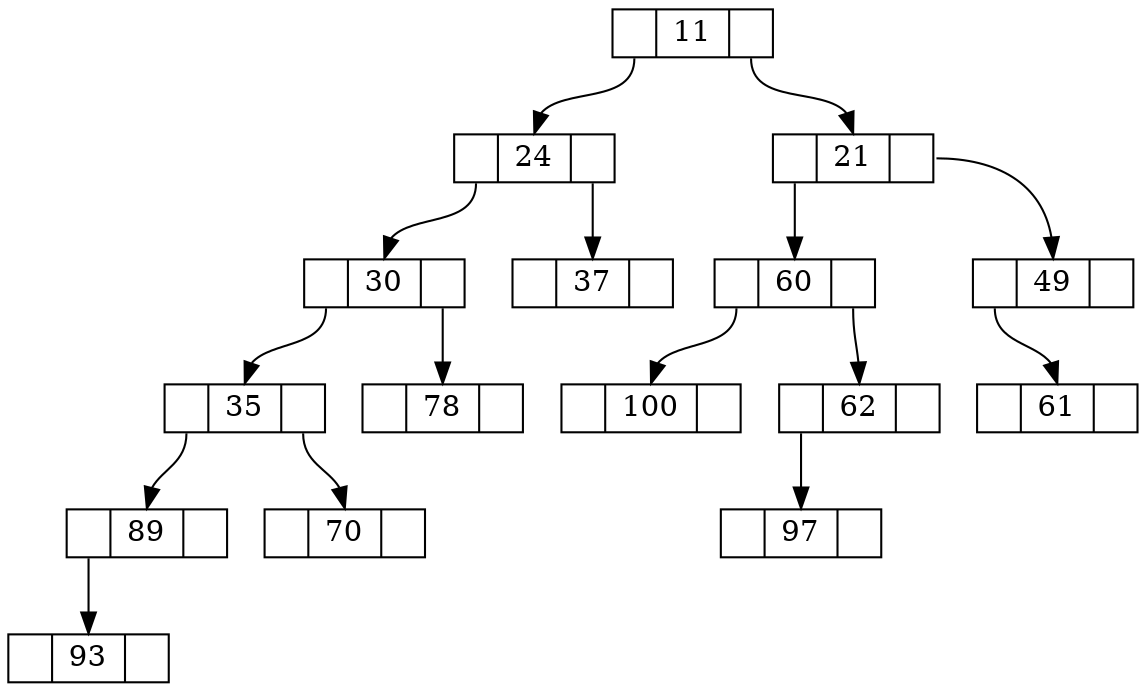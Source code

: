 digraph g1 {
	node [shape=record height=0.1]
	node1 [label="<f0> | <f1> 11 | <f2>"]
	node2 [label="<f0> | <f1> 21 | <f2>"]
	node3 [label="<f0> | <f1> 24 | <f2>"]
	node4 [label="<f0> | <f1> 60 | <f2>"]
	node5 [label="<f0> | <f1> 30 | <f2>"]
	node6 [label="<f0> | <f1> 49 | <f2>"]
	node7 [label="<f0> | <f1> 37 | <f2>"]
	node8 [label="<f0> | <f1> 100 | <f2>"]
	node9 [label="<f0> | <f1> 62 | <f2>"]
	node10 [label="<f0> | <f1> 35 | <f2>"]
	node11 [label="<f0> | <f1> 78 | <f2>"]
	node12 [label="<f0> | <f1> 61 | <f2>"]
	node13 [label="<f0> | <f1> 97 | <f2>"]
	node14 [label="<f0> | <f1> 89 | <f2>"]
	node15 [label="<f0> | <f1> 70 | <f2>"]
	node16 [label="<f0> | <f1> 93 | <f2>"]
	node1:f0 -> node3:f1
	node1:f2 -> node2:f1
	node2:f0 -> node4:f1
	node2:f2 -> node6:f1
	node3:f0 -> node5:f1
	node3:f2 -> node7:f1
	node4:f0 -> node8:f1
	node4:f2 -> node9:f1
	node5:f0 -> node10:f1
	node5:f2 -> node11:f1
	node6:f0 -> node12:f1
	node9:f0 -> node13:f1
	node10:f0 -> node14:f1
	node10:f2 -> node15:f1
	node14:f0 -> node16:f1
}
